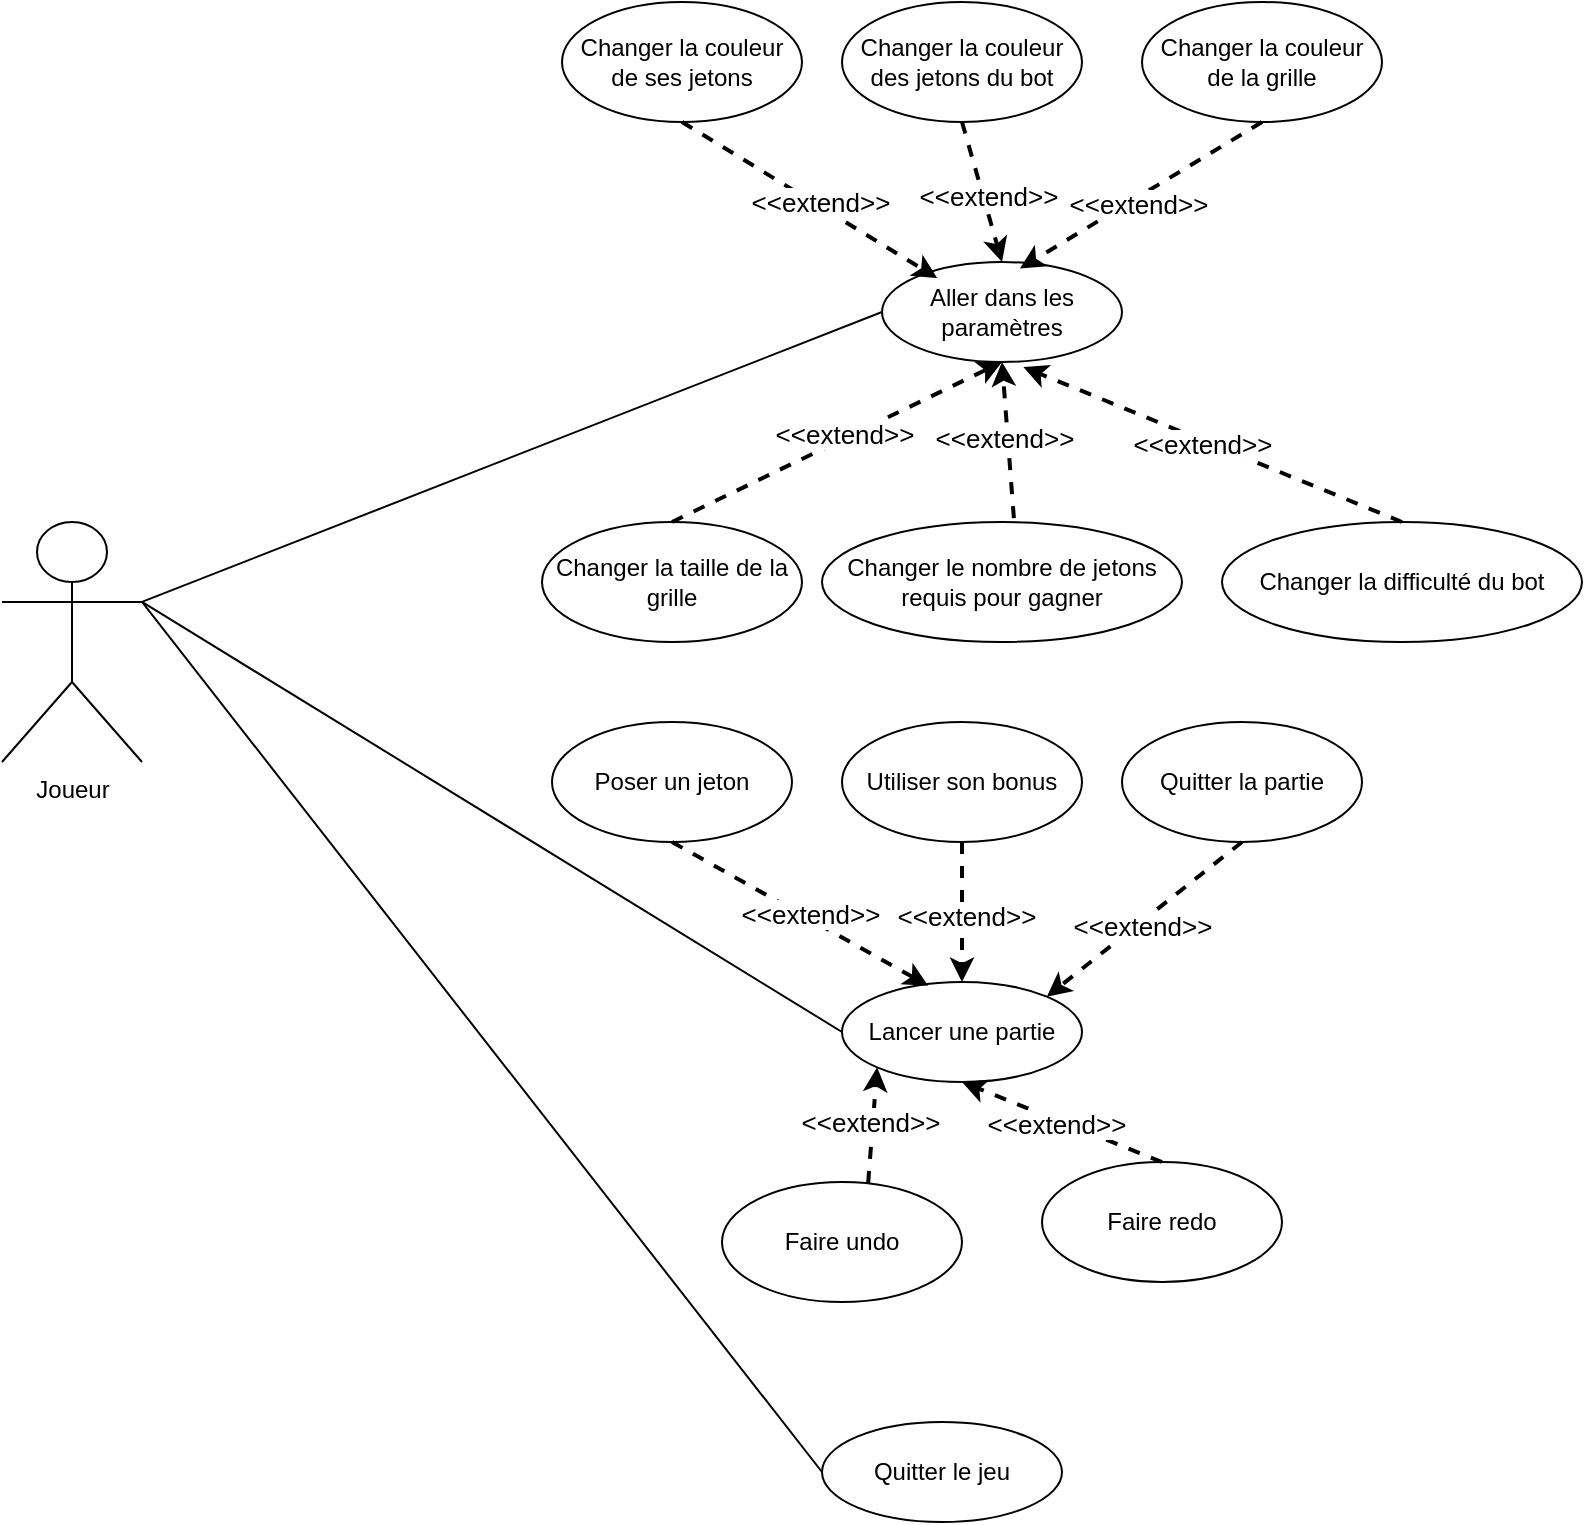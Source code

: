 <mxfile version="22.1.16" type="device">
  <diagram name="Page-1" id="hoaiyCuWwb8OJLDV8PnN">
    <mxGraphModel dx="1728" dy="1055" grid="1" gridSize="10" guides="1" tooltips="1" connect="1" arrows="1" fold="1" page="1" pageScale="1" pageWidth="1920" pageHeight="1200" math="0" shadow="0">
      <root>
        <mxCell id="0" />
        <mxCell id="1" parent="0" />
        <mxCell id="DUvG2C7d4kw6C9XwyTJ0-40" style="rounded=0;orthogonalLoop=1;jettySize=auto;html=1;exitX=1;exitY=0.333;exitDx=0;exitDy=0;exitPerimeter=0;entryX=0;entryY=0.5;entryDx=0;entryDy=0;endArrow=none;endFill=0;" edge="1" parent="1" source="DUvG2C7d4kw6C9XwyTJ0-1" target="DUvG2C7d4kw6C9XwyTJ0-3">
          <mxGeometry relative="1" as="geometry" />
        </mxCell>
        <mxCell id="DUvG2C7d4kw6C9XwyTJ0-42" style="rounded=0;orthogonalLoop=1;jettySize=auto;html=1;exitX=1;exitY=0.333;exitDx=0;exitDy=0;exitPerimeter=0;entryX=0;entryY=0.5;entryDx=0;entryDy=0;endArrow=none;endFill=0;" edge="1" parent="1" source="DUvG2C7d4kw6C9XwyTJ0-1" target="DUvG2C7d4kw6C9XwyTJ0-41">
          <mxGeometry relative="1" as="geometry" />
        </mxCell>
        <mxCell id="DUvG2C7d4kw6C9XwyTJ0-1" value="Joueur" style="shape=umlActor;verticalLabelPosition=bottom;verticalAlign=top;html=1;outlineConnect=0;" vertex="1" parent="1">
          <mxGeometry x="220" y="440" width="70" height="120" as="geometry" />
        </mxCell>
        <mxCell id="DUvG2C7d4kw6C9XwyTJ0-2" value="&lt;div&gt;Aller dans les paramètres&lt;/div&gt;" style="ellipse;whiteSpace=wrap;html=1;" vertex="1" parent="1">
          <mxGeometry x="660" y="310" width="120" height="50" as="geometry" />
        </mxCell>
        <mxCell id="DUvG2C7d4kw6C9XwyTJ0-3" value="Lancer une partie" style="ellipse;whiteSpace=wrap;html=1;" vertex="1" parent="1">
          <mxGeometry x="640" y="670" width="120" height="50" as="geometry" />
        </mxCell>
        <mxCell id="DUvG2C7d4kw6C9XwyTJ0-4" value="Changer la taille de la grille" style="ellipse;whiteSpace=wrap;html=1;" vertex="1" parent="1">
          <mxGeometry x="490" y="440" width="130" height="60" as="geometry" />
        </mxCell>
        <mxCell id="DUvG2C7d4kw6C9XwyTJ0-5" value="Changer le nombre de jetons requis pour gagner" style="ellipse;whiteSpace=wrap;html=1;" vertex="1" parent="1">
          <mxGeometry x="630" y="440" width="180" height="60" as="geometry" />
        </mxCell>
        <mxCell id="DUvG2C7d4kw6C9XwyTJ0-6" value="Changer la difficulté du bot" style="ellipse;whiteSpace=wrap;html=1;" vertex="1" parent="1">
          <mxGeometry x="830" y="440" width="180" height="60" as="geometry" />
        </mxCell>
        <mxCell id="DUvG2C7d4kw6C9XwyTJ0-7" value="" style="endArrow=classic;html=1;rounded=0;exitX=0.5;exitY=0;exitDx=0;exitDy=0;entryX=0.5;entryY=1;entryDx=0;entryDy=0;dashed=1;strokeWidth=2;" edge="1" parent="1" source="DUvG2C7d4kw6C9XwyTJ0-4" target="DUvG2C7d4kw6C9XwyTJ0-2">
          <mxGeometry width="50" height="50" relative="1" as="geometry">
            <mxPoint x="670" y="410" as="sourcePoint" />
            <mxPoint x="980" y="620" as="targetPoint" />
          </mxGeometry>
        </mxCell>
        <mxCell id="DUvG2C7d4kw6C9XwyTJ0-8" value="&lt;font style=&quot;font-size: 13px;&quot;&gt;&amp;lt;&amp;lt;extend&amp;gt;&amp;gt;&lt;/font&gt;" style="edgeLabel;html=1;align=center;verticalAlign=middle;resizable=0;points=[];" vertex="1" connectable="0" parent="DUvG2C7d4kw6C9XwyTJ0-7">
          <mxGeometry x="0.053" y="2" relative="1" as="geometry">
            <mxPoint as="offset" />
          </mxGeometry>
        </mxCell>
        <mxCell id="DUvG2C7d4kw6C9XwyTJ0-9" value="" style="endArrow=classic;html=1;rounded=0;exitX=0.533;exitY=-0.033;exitDx=0;exitDy=0;entryX=0.5;entryY=1;entryDx=0;entryDy=0;dashed=1;strokeWidth=2;exitPerimeter=0;" edge="1" parent="1" source="DUvG2C7d4kw6C9XwyTJ0-5" target="DUvG2C7d4kw6C9XwyTJ0-2">
          <mxGeometry width="50" height="50" relative="1" as="geometry">
            <mxPoint x="565" y="450" as="sourcePoint" />
            <mxPoint x="730" y="360" as="targetPoint" />
          </mxGeometry>
        </mxCell>
        <mxCell id="DUvG2C7d4kw6C9XwyTJ0-10" value="&lt;font style=&quot;font-size: 13px;&quot;&gt;&amp;lt;&amp;lt;extend&amp;gt;&amp;gt;&lt;/font&gt;" style="edgeLabel;html=1;align=center;verticalAlign=middle;resizable=0;points=[];" vertex="1" connectable="0" parent="DUvG2C7d4kw6C9XwyTJ0-9">
          <mxGeometry x="0.053" y="2" relative="1" as="geometry">
            <mxPoint as="offset" />
          </mxGeometry>
        </mxCell>
        <mxCell id="DUvG2C7d4kw6C9XwyTJ0-11" value="" style="endArrow=classic;html=1;rounded=0;exitX=0.5;exitY=0;exitDx=0;exitDy=0;entryX=0.589;entryY=1.05;entryDx=0;entryDy=0;dashed=1;strokeWidth=2;entryPerimeter=0;" edge="1" parent="1" source="DUvG2C7d4kw6C9XwyTJ0-6" target="DUvG2C7d4kw6C9XwyTJ0-2">
          <mxGeometry width="50" height="50" relative="1" as="geometry">
            <mxPoint x="575" y="460" as="sourcePoint" />
            <mxPoint x="740" y="370" as="targetPoint" />
          </mxGeometry>
        </mxCell>
        <mxCell id="DUvG2C7d4kw6C9XwyTJ0-12" value="&lt;font style=&quot;font-size: 13px;&quot;&gt;&amp;lt;&amp;lt;extend&amp;gt;&amp;gt;&lt;/font&gt;" style="edgeLabel;html=1;align=center;verticalAlign=middle;resizable=0;points=[];" vertex="1" connectable="0" parent="DUvG2C7d4kw6C9XwyTJ0-11">
          <mxGeometry x="0.053" y="2" relative="1" as="geometry">
            <mxPoint as="offset" />
          </mxGeometry>
        </mxCell>
        <mxCell id="DUvG2C7d4kw6C9XwyTJ0-13" value="Changer la couleur de ses jetons" style="ellipse;whiteSpace=wrap;html=1;" vertex="1" parent="1">
          <mxGeometry x="500" y="180" width="120" height="60" as="geometry" />
        </mxCell>
        <mxCell id="DUvG2C7d4kw6C9XwyTJ0-14" value="Changer la couleur des jetons du bot" style="ellipse;whiteSpace=wrap;html=1;" vertex="1" parent="1">
          <mxGeometry x="640" y="180" width="120" height="60" as="geometry" />
        </mxCell>
        <mxCell id="DUvG2C7d4kw6C9XwyTJ0-15" value="Changer la couleur de la grille" style="ellipse;whiteSpace=wrap;html=1;" vertex="1" parent="1">
          <mxGeometry x="790" y="180" width="120" height="60" as="geometry" />
        </mxCell>
        <mxCell id="DUvG2C7d4kw6C9XwyTJ0-17" value="" style="endArrow=classic;html=1;rounded=0;exitX=0.5;exitY=1;exitDx=0;exitDy=0;entryX=0.23;entryY=0.161;entryDx=0;entryDy=0;dashed=1;strokeWidth=2;entryPerimeter=0;" edge="1" parent="1" source="DUvG2C7d4kw6C9XwyTJ0-13" target="DUvG2C7d4kw6C9XwyTJ0-2">
          <mxGeometry width="50" height="50" relative="1" as="geometry">
            <mxPoint x="565" y="450" as="sourcePoint" />
            <mxPoint x="720" y="370" as="targetPoint" />
          </mxGeometry>
        </mxCell>
        <mxCell id="DUvG2C7d4kw6C9XwyTJ0-18" value="&lt;font style=&quot;font-size: 13px;&quot;&gt;&amp;lt;&amp;lt;extend&amp;gt;&amp;gt;&lt;/font&gt;" style="edgeLabel;html=1;align=center;verticalAlign=middle;resizable=0;points=[];" vertex="1" connectable="0" parent="DUvG2C7d4kw6C9XwyTJ0-17">
          <mxGeometry x="0.053" y="2" relative="1" as="geometry">
            <mxPoint as="offset" />
          </mxGeometry>
        </mxCell>
        <mxCell id="DUvG2C7d4kw6C9XwyTJ0-19" value="" style="endArrow=classic;html=1;rounded=0;exitX=0.5;exitY=1;exitDx=0;exitDy=0;dashed=1;strokeWidth=2;entryX=0.5;entryY=0;entryDx=0;entryDy=0;" edge="1" parent="1" source="DUvG2C7d4kw6C9XwyTJ0-14" target="DUvG2C7d4kw6C9XwyTJ0-2">
          <mxGeometry width="50" height="50" relative="1" as="geometry">
            <mxPoint x="575" y="460" as="sourcePoint" />
            <mxPoint x="720" y="320" as="targetPoint" />
          </mxGeometry>
        </mxCell>
        <mxCell id="DUvG2C7d4kw6C9XwyTJ0-20" value="&lt;font style=&quot;font-size: 13px;&quot;&gt;&amp;lt;&amp;lt;extend&amp;gt;&amp;gt;&lt;/font&gt;" style="edgeLabel;html=1;align=center;verticalAlign=middle;resizable=0;points=[];" vertex="1" connectable="0" parent="DUvG2C7d4kw6C9XwyTJ0-19">
          <mxGeometry x="0.053" y="2" relative="1" as="geometry">
            <mxPoint as="offset" />
          </mxGeometry>
        </mxCell>
        <mxCell id="DUvG2C7d4kw6C9XwyTJ0-21" value="" style="endArrow=classic;html=1;rounded=0;exitX=0.5;exitY=1;exitDx=0;exitDy=0;dashed=1;strokeWidth=2;entryX=0.575;entryY=0.064;entryDx=0;entryDy=0;entryPerimeter=0;" edge="1" parent="1" source="DUvG2C7d4kw6C9XwyTJ0-15" target="DUvG2C7d4kw6C9XwyTJ0-2">
          <mxGeometry width="50" height="50" relative="1" as="geometry">
            <mxPoint x="710" y="250" as="sourcePoint" />
            <mxPoint x="730" y="330" as="targetPoint" />
          </mxGeometry>
        </mxCell>
        <mxCell id="DUvG2C7d4kw6C9XwyTJ0-22" value="&lt;font style=&quot;font-size: 13px;&quot;&gt;&amp;lt;&amp;lt;extend&amp;gt;&amp;gt;&lt;/font&gt;" style="edgeLabel;html=1;align=center;verticalAlign=middle;resizable=0;points=[];" vertex="1" connectable="0" parent="DUvG2C7d4kw6C9XwyTJ0-21">
          <mxGeometry x="0.053" y="2" relative="1" as="geometry">
            <mxPoint as="offset" />
          </mxGeometry>
        </mxCell>
        <mxCell id="DUvG2C7d4kw6C9XwyTJ0-23" value="" style="endArrow=none;html=1;rounded=0;exitX=1;exitY=0.333;exitDx=0;exitDy=0;exitPerimeter=0;entryX=0;entryY=0.5;entryDx=0;entryDy=0;" edge="1" parent="1" source="DUvG2C7d4kw6C9XwyTJ0-1" target="DUvG2C7d4kw6C9XwyTJ0-2">
          <mxGeometry width="50" height="50" relative="1" as="geometry">
            <mxPoint x="860" y="560" as="sourcePoint" />
            <mxPoint x="910" y="510" as="targetPoint" />
          </mxGeometry>
        </mxCell>
        <mxCell id="DUvG2C7d4kw6C9XwyTJ0-24" value="Poser un jeton" style="ellipse;whiteSpace=wrap;html=1;" vertex="1" parent="1">
          <mxGeometry x="495" y="540" width="120" height="60" as="geometry" />
        </mxCell>
        <mxCell id="DUvG2C7d4kw6C9XwyTJ0-25" value="Utiliser son bonus" style="ellipse;whiteSpace=wrap;html=1;" vertex="1" parent="1">
          <mxGeometry x="640" y="540" width="120" height="60" as="geometry" />
        </mxCell>
        <mxCell id="DUvG2C7d4kw6C9XwyTJ0-26" value="Quitter la partie" style="ellipse;whiteSpace=wrap;html=1;" vertex="1" parent="1">
          <mxGeometry x="780" y="540" width="120" height="60" as="geometry" />
        </mxCell>
        <mxCell id="DUvG2C7d4kw6C9XwyTJ0-27" value="Faire undo" style="ellipse;whiteSpace=wrap;html=1;" vertex="1" parent="1">
          <mxGeometry x="580" y="770" width="120" height="60" as="geometry" />
        </mxCell>
        <mxCell id="DUvG2C7d4kw6C9XwyTJ0-28" value="Faire redo" style="ellipse;whiteSpace=wrap;html=1;" vertex="1" parent="1">
          <mxGeometry x="740" y="760" width="120" height="60" as="geometry" />
        </mxCell>
        <mxCell id="DUvG2C7d4kw6C9XwyTJ0-30" value="" style="endArrow=classic;html=1;rounded=0;exitX=0.5;exitY=1;exitDx=0;exitDy=0;entryX=0.359;entryY=0.037;entryDx=0;entryDy=0;dashed=1;strokeWidth=2;entryPerimeter=0;" edge="1" parent="1" source="DUvG2C7d4kw6C9XwyTJ0-24" target="DUvG2C7d4kw6C9XwyTJ0-3">
          <mxGeometry width="50" height="50" relative="1" as="geometry">
            <mxPoint x="565" y="450" as="sourcePoint" />
            <mxPoint x="730" y="370" as="targetPoint" />
          </mxGeometry>
        </mxCell>
        <mxCell id="DUvG2C7d4kw6C9XwyTJ0-31" value="&lt;font style=&quot;font-size: 13px;&quot;&gt;&amp;lt;&amp;lt;extend&amp;gt;&amp;gt;&lt;/font&gt;" style="edgeLabel;html=1;align=center;verticalAlign=middle;resizable=0;points=[];" vertex="1" connectable="0" parent="DUvG2C7d4kw6C9XwyTJ0-30">
          <mxGeometry x="0.053" y="2" relative="1" as="geometry">
            <mxPoint as="offset" />
          </mxGeometry>
        </mxCell>
        <mxCell id="DUvG2C7d4kw6C9XwyTJ0-32" value="" style="endArrow=classic;html=1;rounded=0;exitX=0.5;exitY=1;exitDx=0;exitDy=0;entryX=0.5;entryY=0;entryDx=0;entryDy=0;dashed=1;strokeWidth=2;" edge="1" parent="1" source="DUvG2C7d4kw6C9XwyTJ0-25" target="DUvG2C7d4kw6C9XwyTJ0-3">
          <mxGeometry width="50" height="50" relative="1" as="geometry">
            <mxPoint x="565" y="610" as="sourcePoint" />
            <mxPoint x="710" y="680" as="targetPoint" />
          </mxGeometry>
        </mxCell>
        <mxCell id="DUvG2C7d4kw6C9XwyTJ0-33" value="&lt;font style=&quot;font-size: 13px;&quot;&gt;&amp;lt;&amp;lt;extend&amp;gt;&amp;gt;&lt;/font&gt;" style="edgeLabel;html=1;align=center;verticalAlign=middle;resizable=0;points=[];" vertex="1" connectable="0" parent="DUvG2C7d4kw6C9XwyTJ0-32">
          <mxGeometry x="0.053" y="2" relative="1" as="geometry">
            <mxPoint as="offset" />
          </mxGeometry>
        </mxCell>
        <mxCell id="DUvG2C7d4kw6C9XwyTJ0-34" value="" style="endArrow=classic;html=1;rounded=0;exitX=0.5;exitY=1;exitDx=0;exitDy=0;entryX=1;entryY=0;entryDx=0;entryDy=0;dashed=1;strokeWidth=2;" edge="1" parent="1" source="DUvG2C7d4kw6C9XwyTJ0-26" target="DUvG2C7d4kw6C9XwyTJ0-3">
          <mxGeometry width="50" height="50" relative="1" as="geometry">
            <mxPoint x="575" y="620" as="sourcePoint" />
            <mxPoint x="720" y="690" as="targetPoint" />
          </mxGeometry>
        </mxCell>
        <mxCell id="DUvG2C7d4kw6C9XwyTJ0-35" value="&lt;font style=&quot;font-size: 13px;&quot;&gt;&amp;lt;&amp;lt;extend&amp;gt;&amp;gt;&lt;/font&gt;" style="edgeLabel;html=1;align=center;verticalAlign=middle;resizable=0;points=[];" vertex="1" connectable="0" parent="DUvG2C7d4kw6C9XwyTJ0-34">
          <mxGeometry x="0.053" y="2" relative="1" as="geometry">
            <mxPoint as="offset" />
          </mxGeometry>
        </mxCell>
        <mxCell id="DUvG2C7d4kw6C9XwyTJ0-36" value="" style="endArrow=classic;html=1;rounded=0;exitX=0.609;exitY=0.007;exitDx=0;exitDy=0;entryX=0;entryY=1;entryDx=0;entryDy=0;dashed=1;strokeWidth=2;exitPerimeter=0;" edge="1" parent="1" source="DUvG2C7d4kw6C9XwyTJ0-27" target="DUvG2C7d4kw6C9XwyTJ0-3">
          <mxGeometry width="50" height="50" relative="1" as="geometry">
            <mxPoint x="585" y="630" as="sourcePoint" />
            <mxPoint x="730" y="700" as="targetPoint" />
          </mxGeometry>
        </mxCell>
        <mxCell id="DUvG2C7d4kw6C9XwyTJ0-37" value="&lt;font style=&quot;font-size: 13px;&quot;&gt;&amp;lt;&amp;lt;extend&amp;gt;&amp;gt;&lt;/font&gt;" style="edgeLabel;html=1;align=center;verticalAlign=middle;resizable=0;points=[];" vertex="1" connectable="0" parent="DUvG2C7d4kw6C9XwyTJ0-36">
          <mxGeometry x="0.053" y="2" relative="1" as="geometry">
            <mxPoint as="offset" />
          </mxGeometry>
        </mxCell>
        <mxCell id="DUvG2C7d4kw6C9XwyTJ0-38" value="" style="endArrow=classic;html=1;rounded=0;exitX=0.5;exitY=0;exitDx=0;exitDy=0;entryX=0.5;entryY=1;entryDx=0;entryDy=0;dashed=1;strokeWidth=2;" edge="1" parent="1" source="DUvG2C7d4kw6C9XwyTJ0-28" target="DUvG2C7d4kw6C9XwyTJ0-3">
          <mxGeometry width="50" height="50" relative="1" as="geometry">
            <mxPoint x="595" y="640" as="sourcePoint" />
            <mxPoint x="740" y="710" as="targetPoint" />
          </mxGeometry>
        </mxCell>
        <mxCell id="DUvG2C7d4kw6C9XwyTJ0-39" value="&lt;font style=&quot;font-size: 13px;&quot;&gt;&amp;lt;&amp;lt;extend&amp;gt;&amp;gt;&lt;/font&gt;" style="edgeLabel;html=1;align=center;verticalAlign=middle;resizable=0;points=[];" vertex="1" connectable="0" parent="DUvG2C7d4kw6C9XwyTJ0-38">
          <mxGeometry x="0.053" y="2" relative="1" as="geometry">
            <mxPoint as="offset" />
          </mxGeometry>
        </mxCell>
        <mxCell id="DUvG2C7d4kw6C9XwyTJ0-41" value="Quitter le jeu" style="ellipse;whiteSpace=wrap;html=1;" vertex="1" parent="1">
          <mxGeometry x="630" y="890" width="120" height="50" as="geometry" />
        </mxCell>
      </root>
    </mxGraphModel>
  </diagram>
</mxfile>
